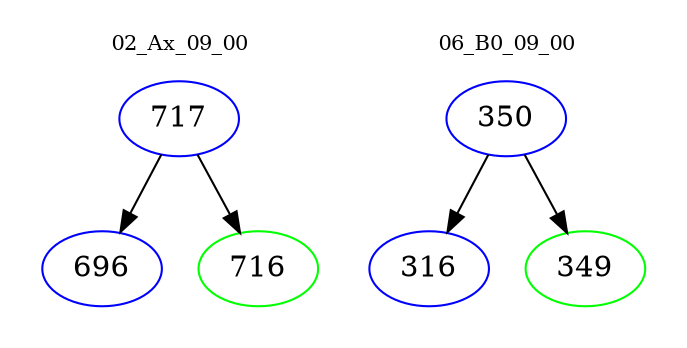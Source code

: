digraph{
subgraph cluster_0 {
color = white
label = "02_Ax_09_00";
fontsize=10;
T0_717 [label="717", color="blue"]
T0_717 -> T0_696 [color="black"]
T0_696 [label="696", color="blue"]
T0_717 -> T0_716 [color="black"]
T0_716 [label="716", color="green"]
}
subgraph cluster_1 {
color = white
label = "06_B0_09_00";
fontsize=10;
T1_350 [label="350", color="blue"]
T1_350 -> T1_316 [color="black"]
T1_316 [label="316", color="blue"]
T1_350 -> T1_349 [color="black"]
T1_349 [label="349", color="green"]
}
}
